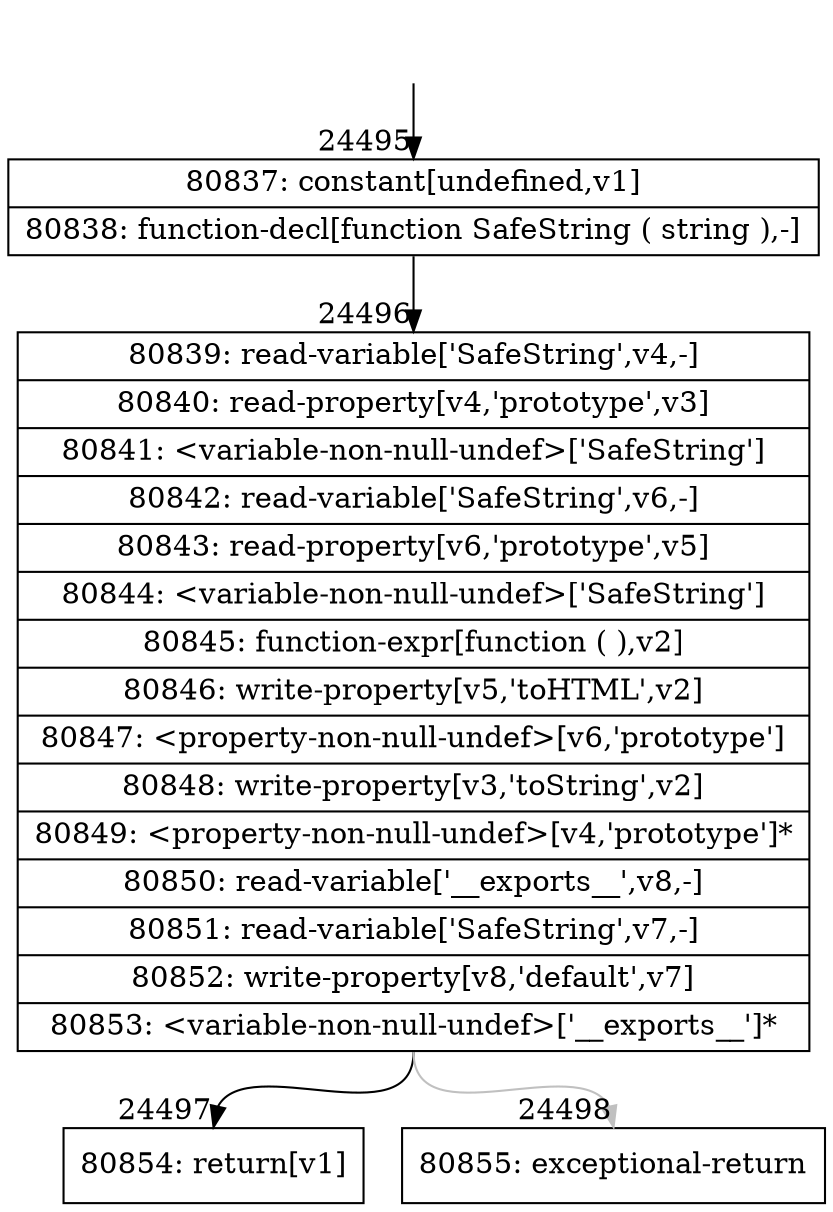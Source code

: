 digraph {
rankdir="TD"
BB_entry2141[shape=none,label=""];
BB_entry2141 -> BB24495 [tailport=s, headport=n, headlabel="    24495"]
BB24495 [shape=record label="{80837: constant[undefined,v1]|80838: function-decl[function SafeString ( string ),-]}" ] 
BB24495 -> BB24496 [tailport=s, headport=n, headlabel="      24496"]
BB24496 [shape=record label="{80839: read-variable['SafeString',v4,-]|80840: read-property[v4,'prototype',v3]|80841: \<variable-non-null-undef\>['SafeString']|80842: read-variable['SafeString',v6,-]|80843: read-property[v6,'prototype',v5]|80844: \<variable-non-null-undef\>['SafeString']|80845: function-expr[function ( ),v2]|80846: write-property[v5,'toHTML',v2]|80847: \<property-non-null-undef\>[v6,'prototype']|80848: write-property[v3,'toString',v2]|80849: \<property-non-null-undef\>[v4,'prototype']*|80850: read-variable['__exports__',v8,-]|80851: read-variable['SafeString',v7,-]|80852: write-property[v8,'default',v7]|80853: \<variable-non-null-undef\>['__exports__']*}" ] 
BB24496 -> BB24497 [tailport=s, headport=n, headlabel="      24497"]
BB24496 -> BB24498 [tailport=s, headport=n, color=gray, headlabel="      24498"]
BB24497 [shape=record label="{80854: return[v1]}" ] 
BB24498 [shape=record label="{80855: exceptional-return}" ] 
//#$~ 45996
}
